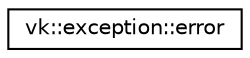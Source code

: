 digraph "Graphical Class Hierarchy"
{
 // LATEX_PDF_SIZE
  edge [fontname="Helvetica",fontsize="10",labelfontname="Helvetica",labelfontsize="10"];
  node [fontname="Helvetica",fontsize="10",shape=record];
  rankdir="LR";
  Node0 [label="vk::exception::error",height=0.2,width=0.4,color="black", fillcolor="white", style="filled",URL="$structvk_1_1exception_1_1error.html",tooltip=" "];
}
